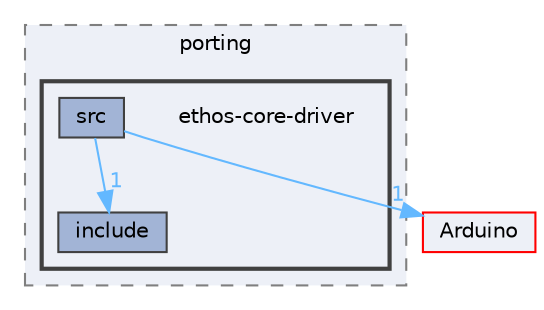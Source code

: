 digraph "Face_Access_inferencing/src/edge-impulse-sdk/porting/ethos-core-driver"
{
 // LATEX_PDF_SIZE
  bgcolor="transparent";
  edge [fontname=Helvetica,fontsize=10,labelfontname=Helvetica,labelfontsize=10];
  node [fontname=Helvetica,fontsize=10,shape=box,height=0.2,width=0.4];
  compound=true
  subgraph clusterdir_77876a311ad5c794abf7dab690b99819 {
    graph [ bgcolor="#edf0f7", pencolor="grey50", label="porting", fontname=Helvetica,fontsize=10 style="filled,dashed", URL="dir_77876a311ad5c794abf7dab690b99819.html",tooltip=""]
  subgraph clusterdir_47b6c47ddaaf11753d297dda6cc5c51b {
    graph [ bgcolor="#edf0f7", pencolor="grey25", label="", fontname=Helvetica,fontsize=10 style="filled,bold", URL="dir_47b6c47ddaaf11753d297dda6cc5c51b.html",tooltip=""]
    dir_47b6c47ddaaf11753d297dda6cc5c51b [shape=plaintext, label="ethos-core-driver"];
  dir_48f8bb6d75990809de9c79665ce1dcf9 [label="include", fillcolor="#a2b4d6", color="grey25", style="filled", URL="dir_48f8bb6d75990809de9c79665ce1dcf9.html",tooltip=""];
  dir_cd9743d1db08f0e8dff40a0dade71922 [label="src", fillcolor="#a2b4d6", color="grey25", style="filled", URL="dir_cd9743d1db08f0e8dff40a0dade71922.html",tooltip=""];
  }
  }
  dir_a991eec27578c865874ede3d8ec657c2 [label="Arduino", fillcolor="#edf0f7", color="red", style="filled", URL="dir_a991eec27578c865874ede3d8ec657c2.html",tooltip=""];
  dir_cd9743d1db08f0e8dff40a0dade71922->dir_48f8bb6d75990809de9c79665ce1dcf9 [headlabel="1", labeldistance=1.5 headhref="dir_000304_000142.html" href="dir_000304_000142.html" color="steelblue1" fontcolor="steelblue1"];
  dir_cd9743d1db08f0e8dff40a0dade71922->dir_a991eec27578c865874ede3d8ec657c2 [headlabel="1", labeldistance=1.5 headhref="dir_000304_000014.html" href="dir_000304_000014.html" color="steelblue1" fontcolor="steelblue1"];
}
